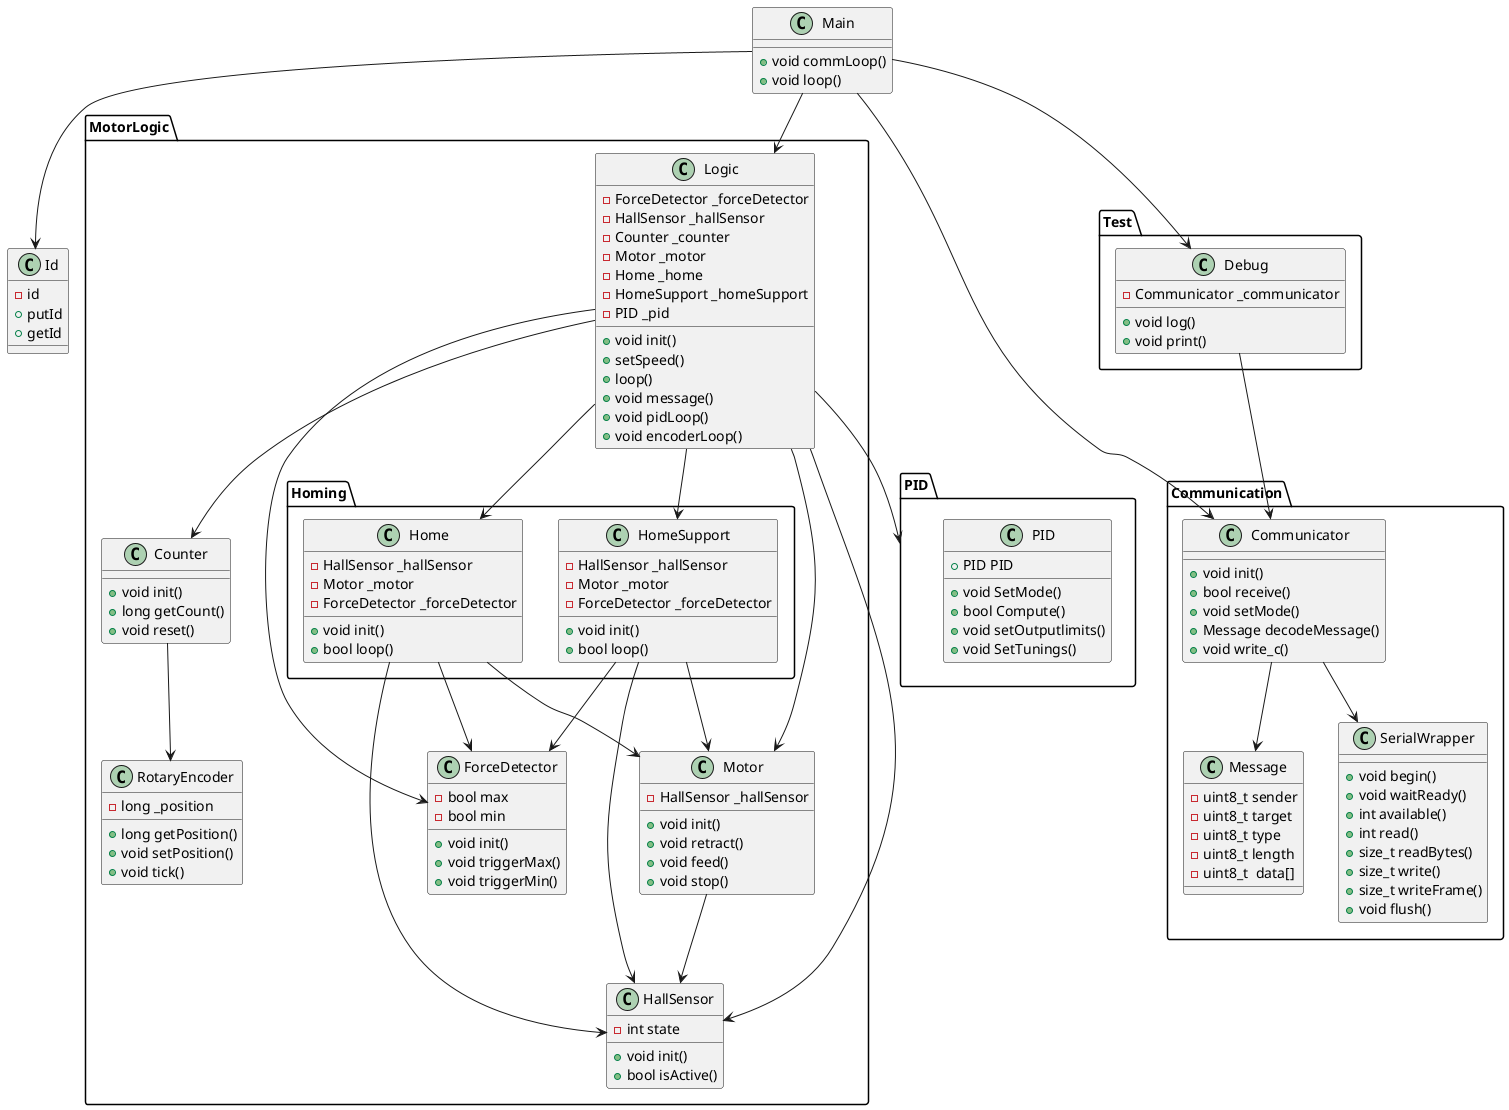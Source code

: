 @startuml MotorModuleV2

class Main {
    + void commLoop()
    + void loop()
}

class Id{
    - id
    + putId
    + getId
}

package Communication{
' Sends and listens to the communication potocol.
    class Communicator {
        + void init()
        + bool receive()
        + void setMode()
        + Message decodeMessage()
        + void write_c()
    }

    class Message {
        - uint8_t sender
        - uint8_t target
        - uint8_t type
        - uint8_t length
        - uint8_t  data[]
    }

    class SerialWrapper {
        + void begin()
        + void waitReady()
        + int available()
        + int read()
        + size_t readBytes()
        + size_t write()
        + size_t writeFrame()
        + void flush()
    }
}

package MotorLogic {
    ' Counts how far the rope has moved 
    class Counter {
        + void init()
        + long getCount()
        + void reset()
    }
    
    ' Detects wether the rope is stretching or not
    ' and in which direction
    class ForceDetector {
        + void init()
        + void triggerMax()
        + void triggerMin()
        - bool max
        - bool min
    }

    class HallSensor {
        + void init()
        + bool isActive()
        - int state
    }

    class Logic {
        - ForceDetector _forceDetector
        - HallSensor _hallSensor
        - Counter _counter
        - Motor _motor
        - Home _home
        - HomeSupport _homeSupport
        - PID _pid

        + void init()
        + setSpeed()
        + loop()
        + void message()
        + void pidLoop()
        + void encoderLoop()   
    }

    ' Controls the motor
    class Motor {
        - HallSensor _hallSensor
        
        + void init()
        + void retract()
        + void feed()
        + void stop()
    }

    class RotaryEncoder {
        - long _position
        + long getPosition()
        + void setPosition()
        + void tick()
    }

    package Homing {
        Class Home {
            - HallSensor _hallSensor
            - Motor _motor
            - ForceDetector _forceDetector

            + void init()
            + bool loop()
        }

        Class HomeSupport {
            - HallSensor _hallSensor
            - Motor _motor
            - ForceDetector _forceDetector

            + void init()
            + bool loop()
        }
    }
}

package PID {
    Class PID {
        + PID PID
        + void SetMode()
        + bool Compute()
        + void setOutputlimits()
        + void SetTunings()
    }
}

package Test {
    Class Debug {
        - Communicator _communicator

        + void log()
        + void print()
    }
}

Main --> Logic
Main --> Id
Main --> Communicator
Main --> Debug

Motor --> HallSensor

Debug --> Communicator

Home --> HallSensor
Home --> Motor
Home --> ForceDetector

HomeSupport --> HallSensor
HomeSupport --> Motor
HomeSupport --> ForceDetector

Logic --> ForceDetector
Logic --> HallSensor
Logic --> Counter
Logic --> Motor
Logic --> Home
Logic --> HomeSupport
Logic --> PID

Counter --> RotaryEncoder

Communicator --> SerialWrapper
Communicator --> Message



@enduml

@startuml Controller 

class Main {

}

package UserInterface {
    ' Will most likely be a rest api with a web front-end
    class UserInterface {

    }
}

package ModuleController {
    class Controller {

    }

    ' Calculates the length each cable has to be
    class Logic {

    }

    ' Communicates with the test rig
    class Communication {

    }
}

package DataStorage {
    ' Save test data to sql, files or something else...
    class DataStorage {

    }
}

Main <--> UserInterface
Main --> Controller
Main --> DataStorage

Controller --> Logic
Controller --> Communication

@enduml